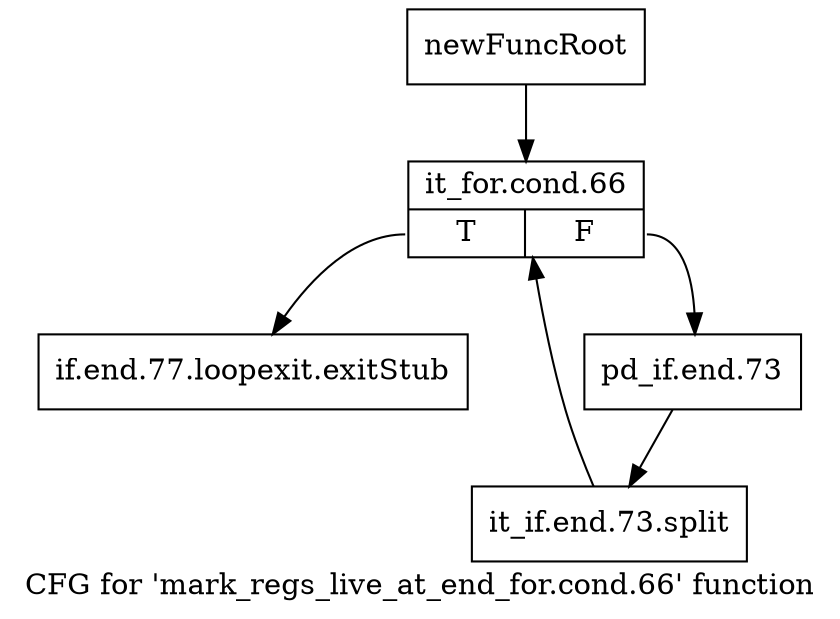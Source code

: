 digraph "CFG for 'mark_regs_live_at_end_for.cond.66' function" {
	label="CFG for 'mark_regs_live_at_end_for.cond.66' function";

	Node0xae84c70 [shape=record,label="{newFuncRoot}"];
	Node0xae84c70 -> Node0xaeb5330;
	Node0xaeb52e0 [shape=record,label="{if.end.77.loopexit.exitStub}"];
	Node0xaeb5330 [shape=record,label="{it_for.cond.66|{<s0>T|<s1>F}}"];
	Node0xaeb5330:s0 -> Node0xaeb52e0;
	Node0xaeb5330:s1 -> Node0xaeb5380;
	Node0xaeb5380 [shape=record,label="{pd_if.end.73}"];
	Node0xaeb5380 -> Node0xf5aa700;
	Node0xf5aa700 [shape=record,label="{it_if.end.73.split}"];
	Node0xf5aa700 -> Node0xaeb5330;
}
